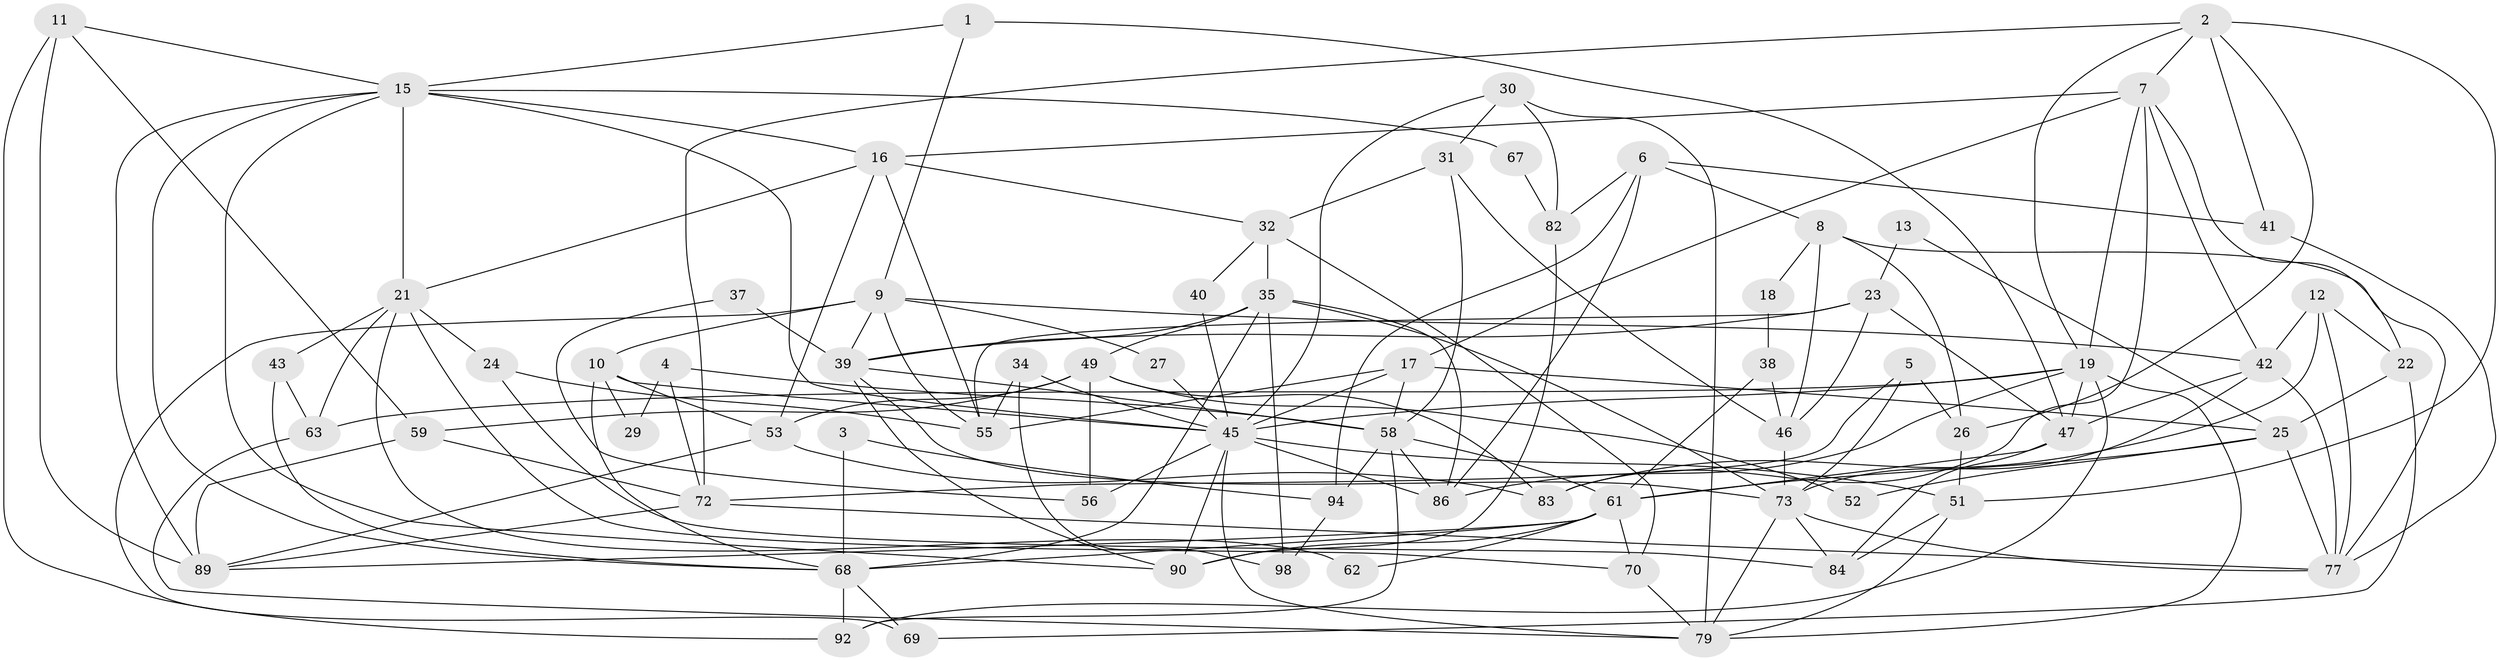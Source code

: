 // original degree distribution, {3: 0.26262626262626265, 2: 0.15151515151515152, 4: 0.26262626262626265, 5: 0.1717171717171717, 6: 0.10101010101010101, 8: 0.010101010101010102, 7: 0.030303030303030304, 10: 0.010101010101010102}
// Generated by graph-tools (version 1.1) at 2025/11/02/27/25 16:11:17]
// undirected, 69 vertices, 165 edges
graph export_dot {
graph [start="1"]
  node [color=gray90,style=filled];
  1;
  2 [super="+14"];
  3;
  4;
  5;
  6 [super="+48"];
  7 [super="+44"];
  8;
  9 [super="+96"];
  10;
  11 [super="+36"];
  12 [super="+50"];
  13;
  15 [super="+20"];
  16 [super="+66"];
  17;
  18;
  19 [super="+87"];
  21 [super="+33"];
  22;
  23 [super="+91"];
  24;
  25 [super="+28"];
  26 [super="+57"];
  27;
  29;
  30;
  31 [super="+64"];
  32 [super="+75"];
  34;
  35;
  37;
  38;
  39 [super="+97"];
  40;
  41;
  42 [super="+99"];
  43;
  45 [super="+81"];
  46;
  47 [super="+65"];
  49 [super="+85"];
  51 [super="+54"];
  52;
  53 [super="+78"];
  55 [super="+80"];
  56;
  58 [super="+60"];
  59;
  61 [super="+74"];
  62;
  63;
  67;
  68 [super="+76"];
  69;
  70 [super="+71"];
  72;
  73 [super="+88"];
  77 [super="+93"];
  79 [super="+95"];
  82;
  83;
  84;
  86;
  89;
  90;
  92;
  94;
  98;
  1 -- 9;
  1 -- 15;
  1 -- 47;
  2 -- 72;
  2 -- 19;
  2 -- 41;
  2 -- 26;
  2 -- 7;
  2 -- 51;
  3 -- 94;
  3 -- 68;
  4 -- 58;
  4 -- 72;
  4 -- 29;
  5 -- 72;
  5 -- 73;
  5 -- 26;
  6 -- 82;
  6 -- 86;
  6 -- 8;
  6 -- 41;
  6 -- 94;
  7 -- 19;
  7 -- 17;
  7 -- 16;
  7 -- 83;
  7 -- 22;
  7 -- 42;
  8 -- 46;
  8 -- 18;
  8 -- 26;
  8 -- 77;
  9 -- 10;
  9 -- 27;
  9 -- 55;
  9 -- 42 [weight=2];
  9 -- 69;
  9 -- 39;
  10 -- 45;
  10 -- 29;
  10 -- 68;
  10 -- 53;
  11 -- 15;
  11 -- 89;
  11 -- 92;
  11 -- 59;
  12 -- 83;
  12 -- 77;
  12 -- 42;
  12 -- 22;
  13 -- 23;
  13 -- 25;
  15 -- 90;
  15 -- 67;
  15 -- 89;
  15 -- 16;
  15 -- 68;
  15 -- 21;
  15 -- 45;
  16 -- 21;
  16 -- 32;
  16 -- 53;
  16 -- 55;
  17 -- 25;
  17 -- 58;
  17 -- 45;
  17 -- 55;
  18 -- 38;
  19 -- 45 [weight=2];
  19 -- 92;
  19 -- 86;
  19 -- 63;
  19 -- 47;
  19 -- 79;
  21 -- 63;
  21 -- 70;
  21 -- 24;
  21 -- 43;
  21 -- 62;
  22 -- 25;
  22 -- 69;
  23 -- 39;
  23 -- 46;
  23 -- 55;
  23 -- 47;
  24 -- 84;
  24 -- 55;
  25 -- 77;
  25 -- 52;
  25 -- 61;
  26 -- 51;
  27 -- 45;
  30 -- 31;
  30 -- 82;
  30 -- 45;
  30 -- 79;
  31 -- 32;
  31 -- 58;
  31 -- 46;
  32 -- 40;
  32 -- 35;
  32 -- 70;
  34 -- 98;
  34 -- 45;
  34 -- 55;
  35 -- 98;
  35 -- 73;
  35 -- 39;
  35 -- 86;
  35 -- 49;
  35 -- 68;
  37 -- 56;
  37 -- 39;
  38 -- 46;
  38 -- 61;
  39 -- 58;
  39 -- 90;
  39 -- 73;
  40 -- 45;
  41 -- 77;
  42 -- 47;
  42 -- 77;
  42 -- 73;
  43 -- 63;
  43 -- 68;
  45 -- 86;
  45 -- 51;
  45 -- 56;
  45 -- 90;
  45 -- 79;
  46 -- 73;
  47 -- 84;
  47 -- 61;
  49 -- 59;
  49 -- 53;
  49 -- 83;
  49 -- 56;
  49 -- 52;
  51 -- 84;
  51 -- 79;
  53 -- 89;
  53 -- 83;
  58 -- 92;
  58 -- 86;
  58 -- 94;
  58 -- 61;
  59 -- 89;
  59 -- 72;
  61 -- 90;
  61 -- 89;
  61 -- 70;
  61 -- 68;
  61 -- 62;
  63 -- 79;
  67 -- 82;
  68 -- 69;
  68 -- 92;
  70 -- 79;
  72 -- 77;
  72 -- 89;
  73 -- 84;
  73 -- 77;
  73 -- 79;
  82 -- 90;
  94 -- 98;
}
